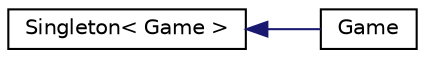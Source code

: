 digraph "Graphical Class Hierarchy"
{
  edge [fontname="Helvetica",fontsize="10",labelfontname="Helvetica",labelfontsize="10"];
  node [fontname="Helvetica",fontsize="10",shape=record];
  rankdir="LR";
  Node0 [label="Singleton\< Game \>",height=0.2,width=0.4,color="black", fillcolor="white", style="filled",URL="$d3/dbc/class_singleton.html"];
  Node0 -> Node1 [dir="back",color="midnightblue",fontsize="10",style="solid",fontname="Helvetica"];
  Node1 [label="Game",height=0.2,width=0.4,color="black", fillcolor="white", style="filled",URL="$dd/d1f/class_game.html"];
}
